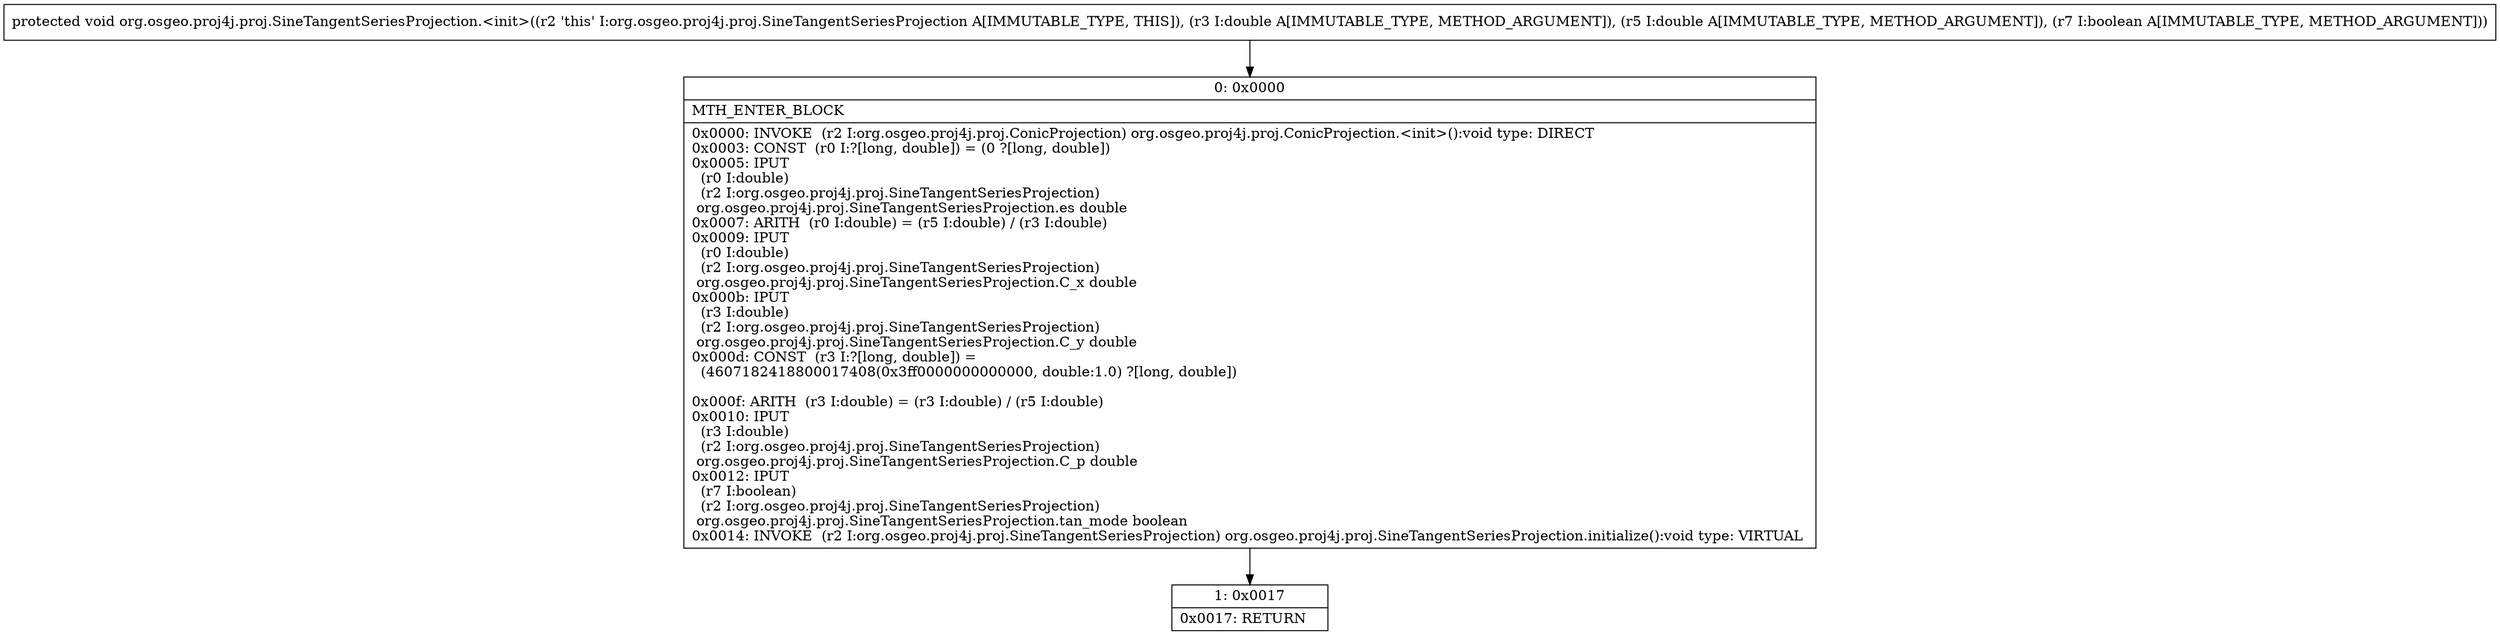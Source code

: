 digraph "CFG fororg.osgeo.proj4j.proj.SineTangentSeriesProjection.\<init\>(DDZ)V" {
Node_0 [shape=record,label="{0\:\ 0x0000|MTH_ENTER_BLOCK\l|0x0000: INVOKE  (r2 I:org.osgeo.proj4j.proj.ConicProjection) org.osgeo.proj4j.proj.ConicProjection.\<init\>():void type: DIRECT \l0x0003: CONST  (r0 I:?[long, double]) = (0 ?[long, double]) \l0x0005: IPUT  \l  (r0 I:double)\l  (r2 I:org.osgeo.proj4j.proj.SineTangentSeriesProjection)\l org.osgeo.proj4j.proj.SineTangentSeriesProjection.es double \l0x0007: ARITH  (r0 I:double) = (r5 I:double) \/ (r3 I:double) \l0x0009: IPUT  \l  (r0 I:double)\l  (r2 I:org.osgeo.proj4j.proj.SineTangentSeriesProjection)\l org.osgeo.proj4j.proj.SineTangentSeriesProjection.C_x double \l0x000b: IPUT  \l  (r3 I:double)\l  (r2 I:org.osgeo.proj4j.proj.SineTangentSeriesProjection)\l org.osgeo.proj4j.proj.SineTangentSeriesProjection.C_y double \l0x000d: CONST  (r3 I:?[long, double]) = \l  (4607182418800017408(0x3ff0000000000000, double:1.0) ?[long, double])\l \l0x000f: ARITH  (r3 I:double) = (r3 I:double) \/ (r5 I:double) \l0x0010: IPUT  \l  (r3 I:double)\l  (r2 I:org.osgeo.proj4j.proj.SineTangentSeriesProjection)\l org.osgeo.proj4j.proj.SineTangentSeriesProjection.C_p double \l0x0012: IPUT  \l  (r7 I:boolean)\l  (r2 I:org.osgeo.proj4j.proj.SineTangentSeriesProjection)\l org.osgeo.proj4j.proj.SineTangentSeriesProjection.tan_mode boolean \l0x0014: INVOKE  (r2 I:org.osgeo.proj4j.proj.SineTangentSeriesProjection) org.osgeo.proj4j.proj.SineTangentSeriesProjection.initialize():void type: VIRTUAL \l}"];
Node_1 [shape=record,label="{1\:\ 0x0017|0x0017: RETURN   \l}"];
MethodNode[shape=record,label="{protected void org.osgeo.proj4j.proj.SineTangentSeriesProjection.\<init\>((r2 'this' I:org.osgeo.proj4j.proj.SineTangentSeriesProjection A[IMMUTABLE_TYPE, THIS]), (r3 I:double A[IMMUTABLE_TYPE, METHOD_ARGUMENT]), (r5 I:double A[IMMUTABLE_TYPE, METHOD_ARGUMENT]), (r7 I:boolean A[IMMUTABLE_TYPE, METHOD_ARGUMENT])) }"];
MethodNode -> Node_0;
Node_0 -> Node_1;
}

